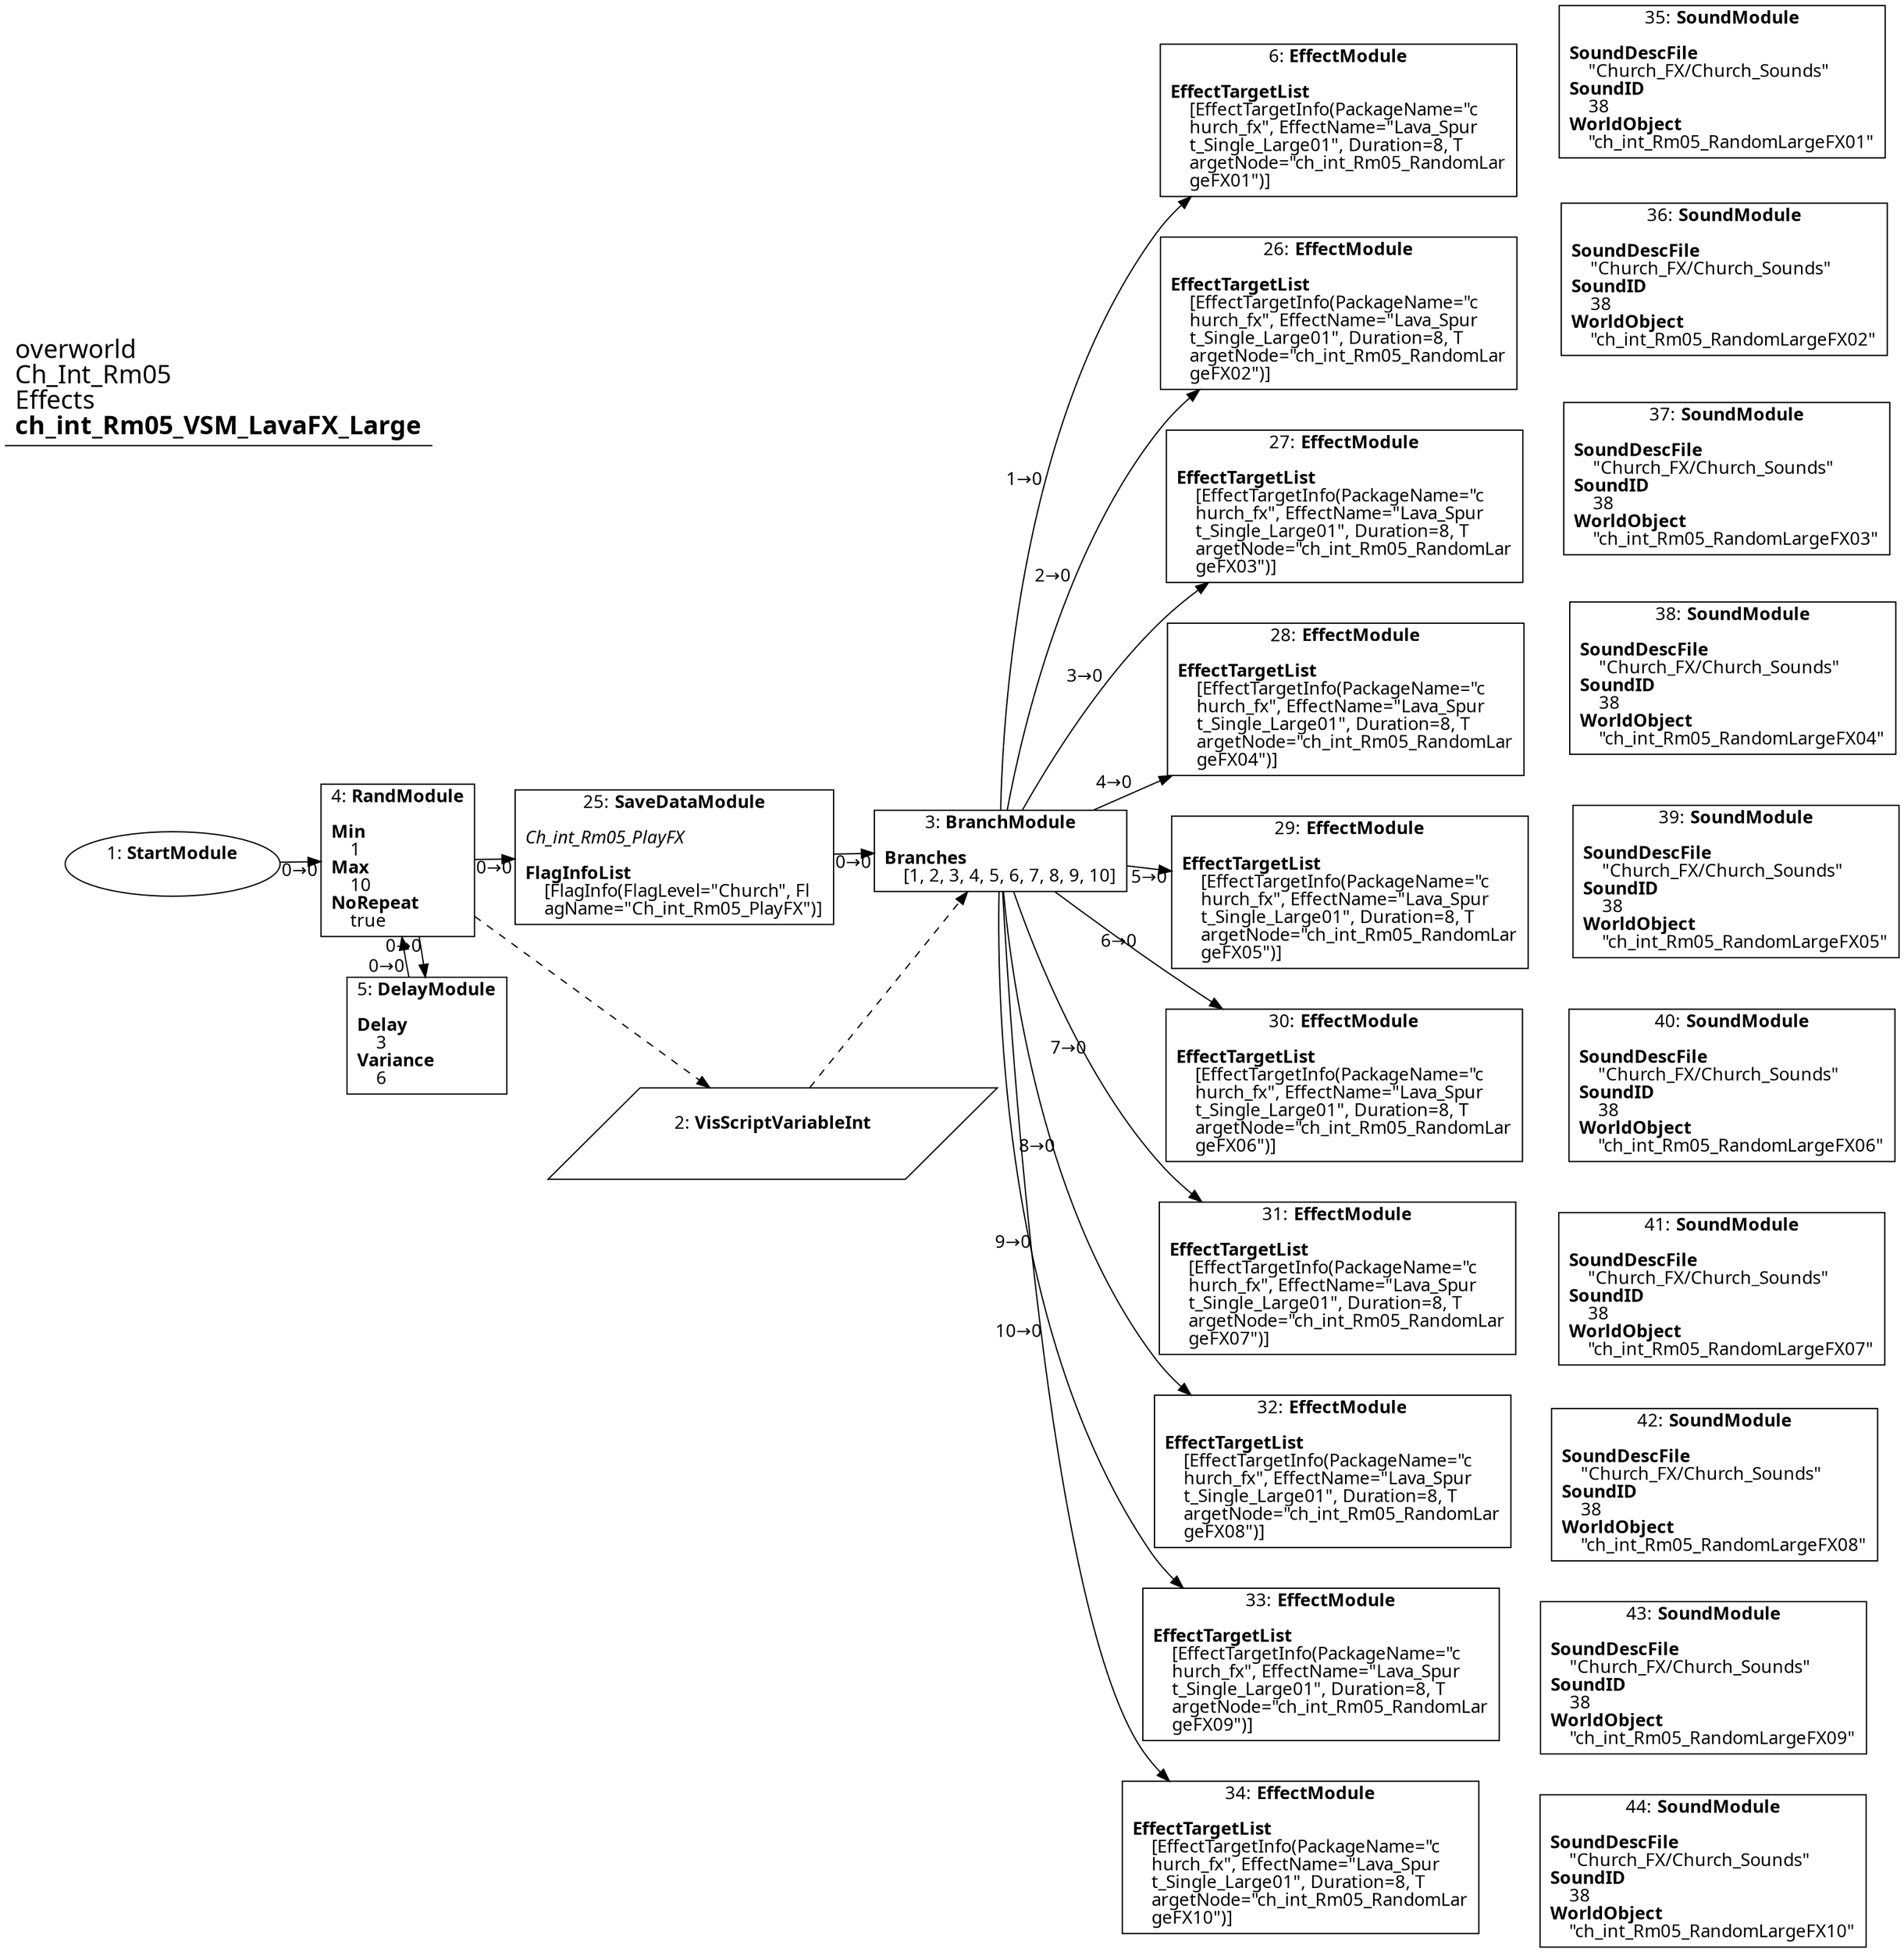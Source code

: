 digraph {
    layout = fdp;
    overlap = prism;
    sep = "+16";
    splines = spline;

    node [ shape = box ];

    graph [ fontname = "Segoe UI" ];
    node [ fontname = "Segoe UI" ];
    edge [ fontname = "Segoe UI" ];

    1 [ label = <1: <b>StartModule</b><br/><br/>> ];
    1 [ shape = oval ]
    1 [ pos = "0.040000003,-0.28500003!" ];
    1 -> 4 [ label = "0→0" ];

    2 [ label = <2: <b>VisScriptVariableInt</b><br/><br/>> ];
    2 [ shape = parallelogram ]
    2 [ pos = "0.49,-0.53300005!" ];

    3 [ label = <3: <b>BranchModule</b><br/><br/><b>Branches</b><br align="left"/>    [1, 2, 3, 4, 5, 6, 7, 8, 9, 10]<br align="left"/>> ];
    3 [ pos = "0.76500005,-0.28500003!" ];
    3 -> 6 [ label = "1→0" ];
    3 -> 34 [ label = "10→0" ];
    3 -> 33 [ label = "9→0" ];
    3 -> 32 [ label = "8→0" ];
    3 -> 31 [ label = "7→0" ];
    3 -> 30 [ label = "6→0" ];
    3 -> 29 [ label = "5→0" ];
    3 -> 28 [ label = "4→0" ];
    3 -> 27 [ label = "3→0" ];
    3 -> 26 [ label = "2→0" ];
    2 -> 3 [ style = dashed ];

    4 [ label = <4: <b>RandModule</b><br/><br/><b>Min</b><br align="left"/>    1<br align="left"/><b>Max</b><br align="left"/>    10<br align="left"/><b>NoRepeat</b><br align="left"/>    true<br align="left"/>> ];
    4 [ pos = "0.22800002,-0.28500003!" ];
    4 -> 5 [ label = "0→0" ];
    4 -> 25 [ label = "0→0" ];
    4 -> 2 [ style = dashed ];

    5 [ label = <5: <b>DelayModule</b><br/><br/><b>Delay</b><br align="left"/>    3<br align="left"/><b>Variance</b><br align="left"/>    6<br align="left"/>> ];
    5 [ pos = "0.24000001,-0.47900003!" ];
    5 -> 4 [ label = "0→0" ];

    6 [ label = <6: <b>EffectModule</b><br/><br/><b>EffectTargetList</b><br align="left"/>    [EffectTargetInfo(PackageName=&quot;c<br align="left"/>    hurch_fx&quot;, EffectName=&quot;Lava_Spur<br align="left"/>    t_Single_Large01&quot;, Duration=8, T<br align="left"/>    argetNode=&quot;ch_int_Rm05_RandomLar<br align="left"/>    geFX01&quot;)]<br align="left"/>> ];
    6 [ pos = "1.171,0.14400001!" ];

    25 [ label = <25: <b>SaveDataModule</b><br/><br/><i>Ch_int_Rm05_PlayFX<br align="left"/></i><br align="left"/><b>FlagInfoList</b><br align="left"/>    [FlagInfo(FlagLevel=&quot;Church&quot;, Fl<br align="left"/>    agName=&quot;Ch_int_Rm05_PlayFX&quot;)]<br align="left"/>> ];
    25 [ pos = "0.50200003,-0.28500003!" ];
    25 -> 3 [ label = "0→0" ];

    26 [ label = <26: <b>EffectModule</b><br/><br/><b>EffectTargetList</b><br align="left"/>    [EffectTargetInfo(PackageName=&quot;c<br align="left"/>    hurch_fx&quot;, EffectName=&quot;Lava_Spur<br align="left"/>    t_Single_Large01&quot;, Duration=8, T<br align="left"/>    argetNode=&quot;ch_int_Rm05_RandomLar<br align="left"/>    geFX02&quot;)]<br align="left"/>> ];
    26 [ pos = "1.171,0.020000001!" ];

    27 [ label = <27: <b>EffectModule</b><br/><br/><b>EffectTargetList</b><br align="left"/>    [EffectTargetInfo(PackageName=&quot;c<br align="left"/>    hurch_fx&quot;, EffectName=&quot;Lava_Spur<br align="left"/>    t_Single_Large01&quot;, Duration=8, T<br align="left"/>    argetNode=&quot;ch_int_Rm05_RandomLar<br align="left"/>    geFX03&quot;)]<br align="left"/>> ];
    27 [ pos = "1.1700001,-0.10300001!" ];

    28 [ label = <28: <b>EffectModule</b><br/><br/><b>EffectTargetList</b><br align="left"/>    [EffectTargetInfo(PackageName=&quot;c<br align="left"/>    hurch_fx&quot;, EffectName=&quot;Lava_Spur<br align="left"/>    t_Single_Large01&quot;, Duration=8, T<br align="left"/>    argetNode=&quot;ch_int_Rm05_RandomLar<br align="left"/>    geFX04&quot;)]<br align="left"/>> ];
    28 [ pos = "1.167,-0.22500001!" ];

    29 [ label = <29: <b>EffectModule</b><br/><br/><b>EffectTargetList</b><br align="left"/>    [EffectTargetInfo(PackageName=&quot;c<br align="left"/>    hurch_fx&quot;, EffectName=&quot;Lava_Spur<br align="left"/>    t_Single_Large01&quot;, Duration=8, T<br align="left"/>    argetNode=&quot;ch_int_Rm05_RandomLar<br align="left"/>    geFX05&quot;)]<br align="left"/>> ];
    29 [ pos = "1.166,-0.356!" ];

    30 [ label = <30: <b>EffectModule</b><br/><br/><b>EffectTargetList</b><br align="left"/>    [EffectTargetInfo(PackageName=&quot;c<br align="left"/>    hurch_fx&quot;, EffectName=&quot;Lava_Spur<br align="left"/>    t_Single_Large01&quot;, Duration=8, T<br align="left"/>    argetNode=&quot;ch_int_Rm05_RandomLar<br align="left"/>    geFX06&quot;)]<br align="left"/>> ];
    30 [ pos = "1.1650001,-0.48200002!" ];

    31 [ label = <31: <b>EffectModule</b><br/><br/><b>EffectTargetList</b><br align="left"/>    [EffectTargetInfo(PackageName=&quot;c<br align="left"/>    hurch_fx&quot;, EffectName=&quot;Lava_Spur<br align="left"/>    t_Single_Large01&quot;, Duration=8, T<br align="left"/>    argetNode=&quot;ch_int_Rm05_RandomLar<br align="left"/>    geFX07&quot;)]<br align="left"/>> ];
    31 [ pos = "1.1650001,-0.606!" ];

    32 [ label = <32: <b>EffectModule</b><br/><br/><b>EffectTargetList</b><br align="left"/>    [EffectTargetInfo(PackageName=&quot;c<br align="left"/>    hurch_fx&quot;, EffectName=&quot;Lava_Spur<br align="left"/>    t_Single_Large01&quot;, Duration=8, T<br align="left"/>    argetNode=&quot;ch_int_Rm05_RandomLar<br align="left"/>    geFX08&quot;)]<br align="left"/>> ];
    32 [ pos = "1.164,-0.72900003!" ];

    33 [ label = <33: <b>EffectModule</b><br/><br/><b>EffectTargetList</b><br align="left"/>    [EffectTargetInfo(PackageName=&quot;c<br align="left"/>    hurch_fx&quot;, EffectName=&quot;Lava_Spur<br align="left"/>    t_Single_Large01&quot;, Duration=8, T<br align="left"/>    argetNode=&quot;ch_int_Rm05_RandomLar<br align="left"/>    geFX09&quot;)]<br align="left"/>> ];
    33 [ pos = "1.161,-0.851!" ];

    34 [ label = <34: <b>EffectModule</b><br/><br/><b>EffectTargetList</b><br align="left"/>    [EffectTargetInfo(PackageName=&quot;c<br align="left"/>    hurch_fx&quot;, EffectName=&quot;Lava_Spur<br align="left"/>    t_Single_Large01&quot;, Duration=8, T<br align="left"/>    argetNode=&quot;ch_int_Rm05_RandomLar<br align="left"/>    geFX10&quot;)]<br align="left"/>> ];
    34 [ pos = "1.1600001,-0.98200005!" ];

    35 [ label = <35: <b>SoundModule</b><br/><br/><b>SoundDescFile</b><br align="left"/>    &quot;Church_FX/Church_Sounds&quot;<br align="left"/><b>SoundID</b><br align="left"/>    38<br align="left"/><b>WorldObject</b><br align="left"/>    &quot;ch_int_Rm05_RandomLargeFX01&quot;<br align="left"/>> ];
    35 [ pos = "1.3980001,0.17500001!" ];

    36 [ label = <36: <b>SoundModule</b><br/><br/><b>SoundDescFile</b><br align="left"/>    &quot;Church_FX/Church_Sounds&quot;<br align="left"/><b>SoundID</b><br align="left"/>    38<br align="left"/><b>WorldObject</b><br align="left"/>    &quot;ch_int_Rm05_RandomLargeFX02&quot;<br align="left"/>> ];
    36 [ pos = "1.3980001,0.046000004!" ];

    37 [ label = <37: <b>SoundModule</b><br/><br/><b>SoundDescFile</b><br align="left"/>    &quot;Church_FX/Church_Sounds&quot;<br align="left"/><b>SoundID</b><br align="left"/>    38<br align="left"/><b>WorldObject</b><br align="left"/>    &quot;ch_int_Rm05_RandomLargeFX03&quot;<br align="left"/>> ];
    37 [ pos = "1.399,-0.08400001!" ];

    38 [ label = <38: <b>SoundModule</b><br/><br/><b>SoundDescFile</b><br align="left"/>    &quot;Church_FX/Church_Sounds&quot;<br align="left"/><b>SoundID</b><br align="left"/>    38<br align="left"/><b>WorldObject</b><br align="left"/>    &quot;ch_int_Rm05_RandomLargeFX04&quot;<br align="left"/>> ];
    38 [ pos = "1.3980001,-0.216!" ];

    39 [ label = <39: <b>SoundModule</b><br/><br/><b>SoundDescFile</b><br align="left"/>    &quot;Church_FX/Church_Sounds&quot;<br align="left"/><b>SoundID</b><br align="left"/>    38<br align="left"/><b>WorldObject</b><br align="left"/>    &quot;ch_int_Rm05_RandomLargeFX05&quot;<br align="left"/>> ];
    39 [ pos = "1.3980001,-0.344!" ];

    40 [ label = <40: <b>SoundModule</b><br/><br/><b>SoundDescFile</b><br align="left"/>    &quot;Church_FX/Church_Sounds&quot;<br align="left"/><b>SoundID</b><br align="left"/>    38<br align="left"/><b>WorldObject</b><br align="left"/>    &quot;ch_int_Rm05_RandomLargeFX06&quot;<br align="left"/>> ];
    40 [ pos = "1.3970001,-0.47500002!" ];

    41 [ label = <41: <b>SoundModule</b><br/><br/><b>SoundDescFile</b><br align="left"/>    &quot;Church_FX/Church_Sounds&quot;<br align="left"/><b>SoundID</b><br align="left"/>    38<br align="left"/><b>WorldObject</b><br align="left"/>    &quot;ch_int_Rm05_RandomLargeFX07&quot;<br align="left"/>> ];
    41 [ pos = "1.3970001,-0.60400003!" ];

    42 [ label = <42: <b>SoundModule</b><br/><br/><b>SoundDescFile</b><br align="left"/>    &quot;Church_FX/Church_Sounds&quot;<br align="left"/><b>SoundID</b><br align="left"/>    38<br align="left"/><b>WorldObject</b><br align="left"/>    &quot;ch_int_Rm05_RandomLargeFX08&quot;<br align="left"/>> ];
    42 [ pos = "1.3970001,-0.734!" ];

    43 [ label = <43: <b>SoundModule</b><br/><br/><b>SoundDescFile</b><br align="left"/>    &quot;Church_FX/Church_Sounds&quot;<br align="left"/><b>SoundID</b><br align="left"/>    38<br align="left"/><b>WorldObject</b><br align="left"/>    &quot;ch_int_Rm05_RandomLargeFX09&quot;<br align="left"/>> ];
    43 [ pos = "1.3970001,-0.86600006!" ];

    44 [ label = <44: <b>SoundModule</b><br/><br/><b>SoundDescFile</b><br align="left"/>    &quot;Church_FX/Church_Sounds&quot;<br align="left"/><b>SoundID</b><br align="left"/>    38<br align="left"/><b>WorldObject</b><br align="left"/>    &quot;ch_int_Rm05_RandomLargeFX10&quot;<br align="left"/>> ];
    44 [ pos = "1.3970001,-0.994!" ];

    title [ pos = "0.039,0.17600001!" ];
    title [ shape = underline ];
    title [ label = <<font point-size="20">overworld<br align="left"/>Ch_Int_Rm05<br align="left"/>Effects<br align="left"/><b>ch_int_Rm05_VSM_LavaFX_Large</b><br align="left"/></font>> ];
}
